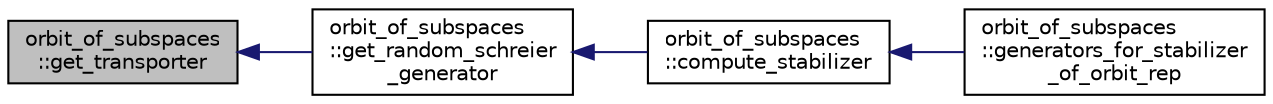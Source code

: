 digraph "orbit_of_subspaces::get_transporter"
{
  edge [fontname="Helvetica",fontsize="10",labelfontname="Helvetica",labelfontsize="10"];
  node [fontname="Helvetica",fontsize="10",shape=record];
  rankdir="LR";
  Node183 [label="orbit_of_subspaces\l::get_transporter",height=0.2,width=0.4,color="black", fillcolor="grey75", style="filled", fontcolor="black"];
  Node183 -> Node184 [dir="back",color="midnightblue",fontsize="10",style="solid",fontname="Helvetica"];
  Node184 [label="orbit_of_subspaces\l::get_random_schreier\l_generator",height=0.2,width=0.4,color="black", fillcolor="white", style="filled",URL="$d5/d64/classorbit__of__subspaces.html#a3515f558abf49f6d5433709a9f83fd9f"];
  Node184 -> Node185 [dir="back",color="midnightblue",fontsize="10",style="solid",fontname="Helvetica"];
  Node185 [label="orbit_of_subspaces\l::compute_stabilizer",height=0.2,width=0.4,color="black", fillcolor="white", style="filled",URL="$d5/d64/classorbit__of__subspaces.html#a417479ac6c67e0a70ccd873212f504a9"];
  Node185 -> Node186 [dir="back",color="midnightblue",fontsize="10",style="solid",fontname="Helvetica"];
  Node186 [label="orbit_of_subspaces\l::generators_for_stabilizer\l_of_orbit_rep",height=0.2,width=0.4,color="black", fillcolor="white", style="filled",URL="$d5/d64/classorbit__of__subspaces.html#a79caaec8e5a402678982e3eb29ca7053"];
}
